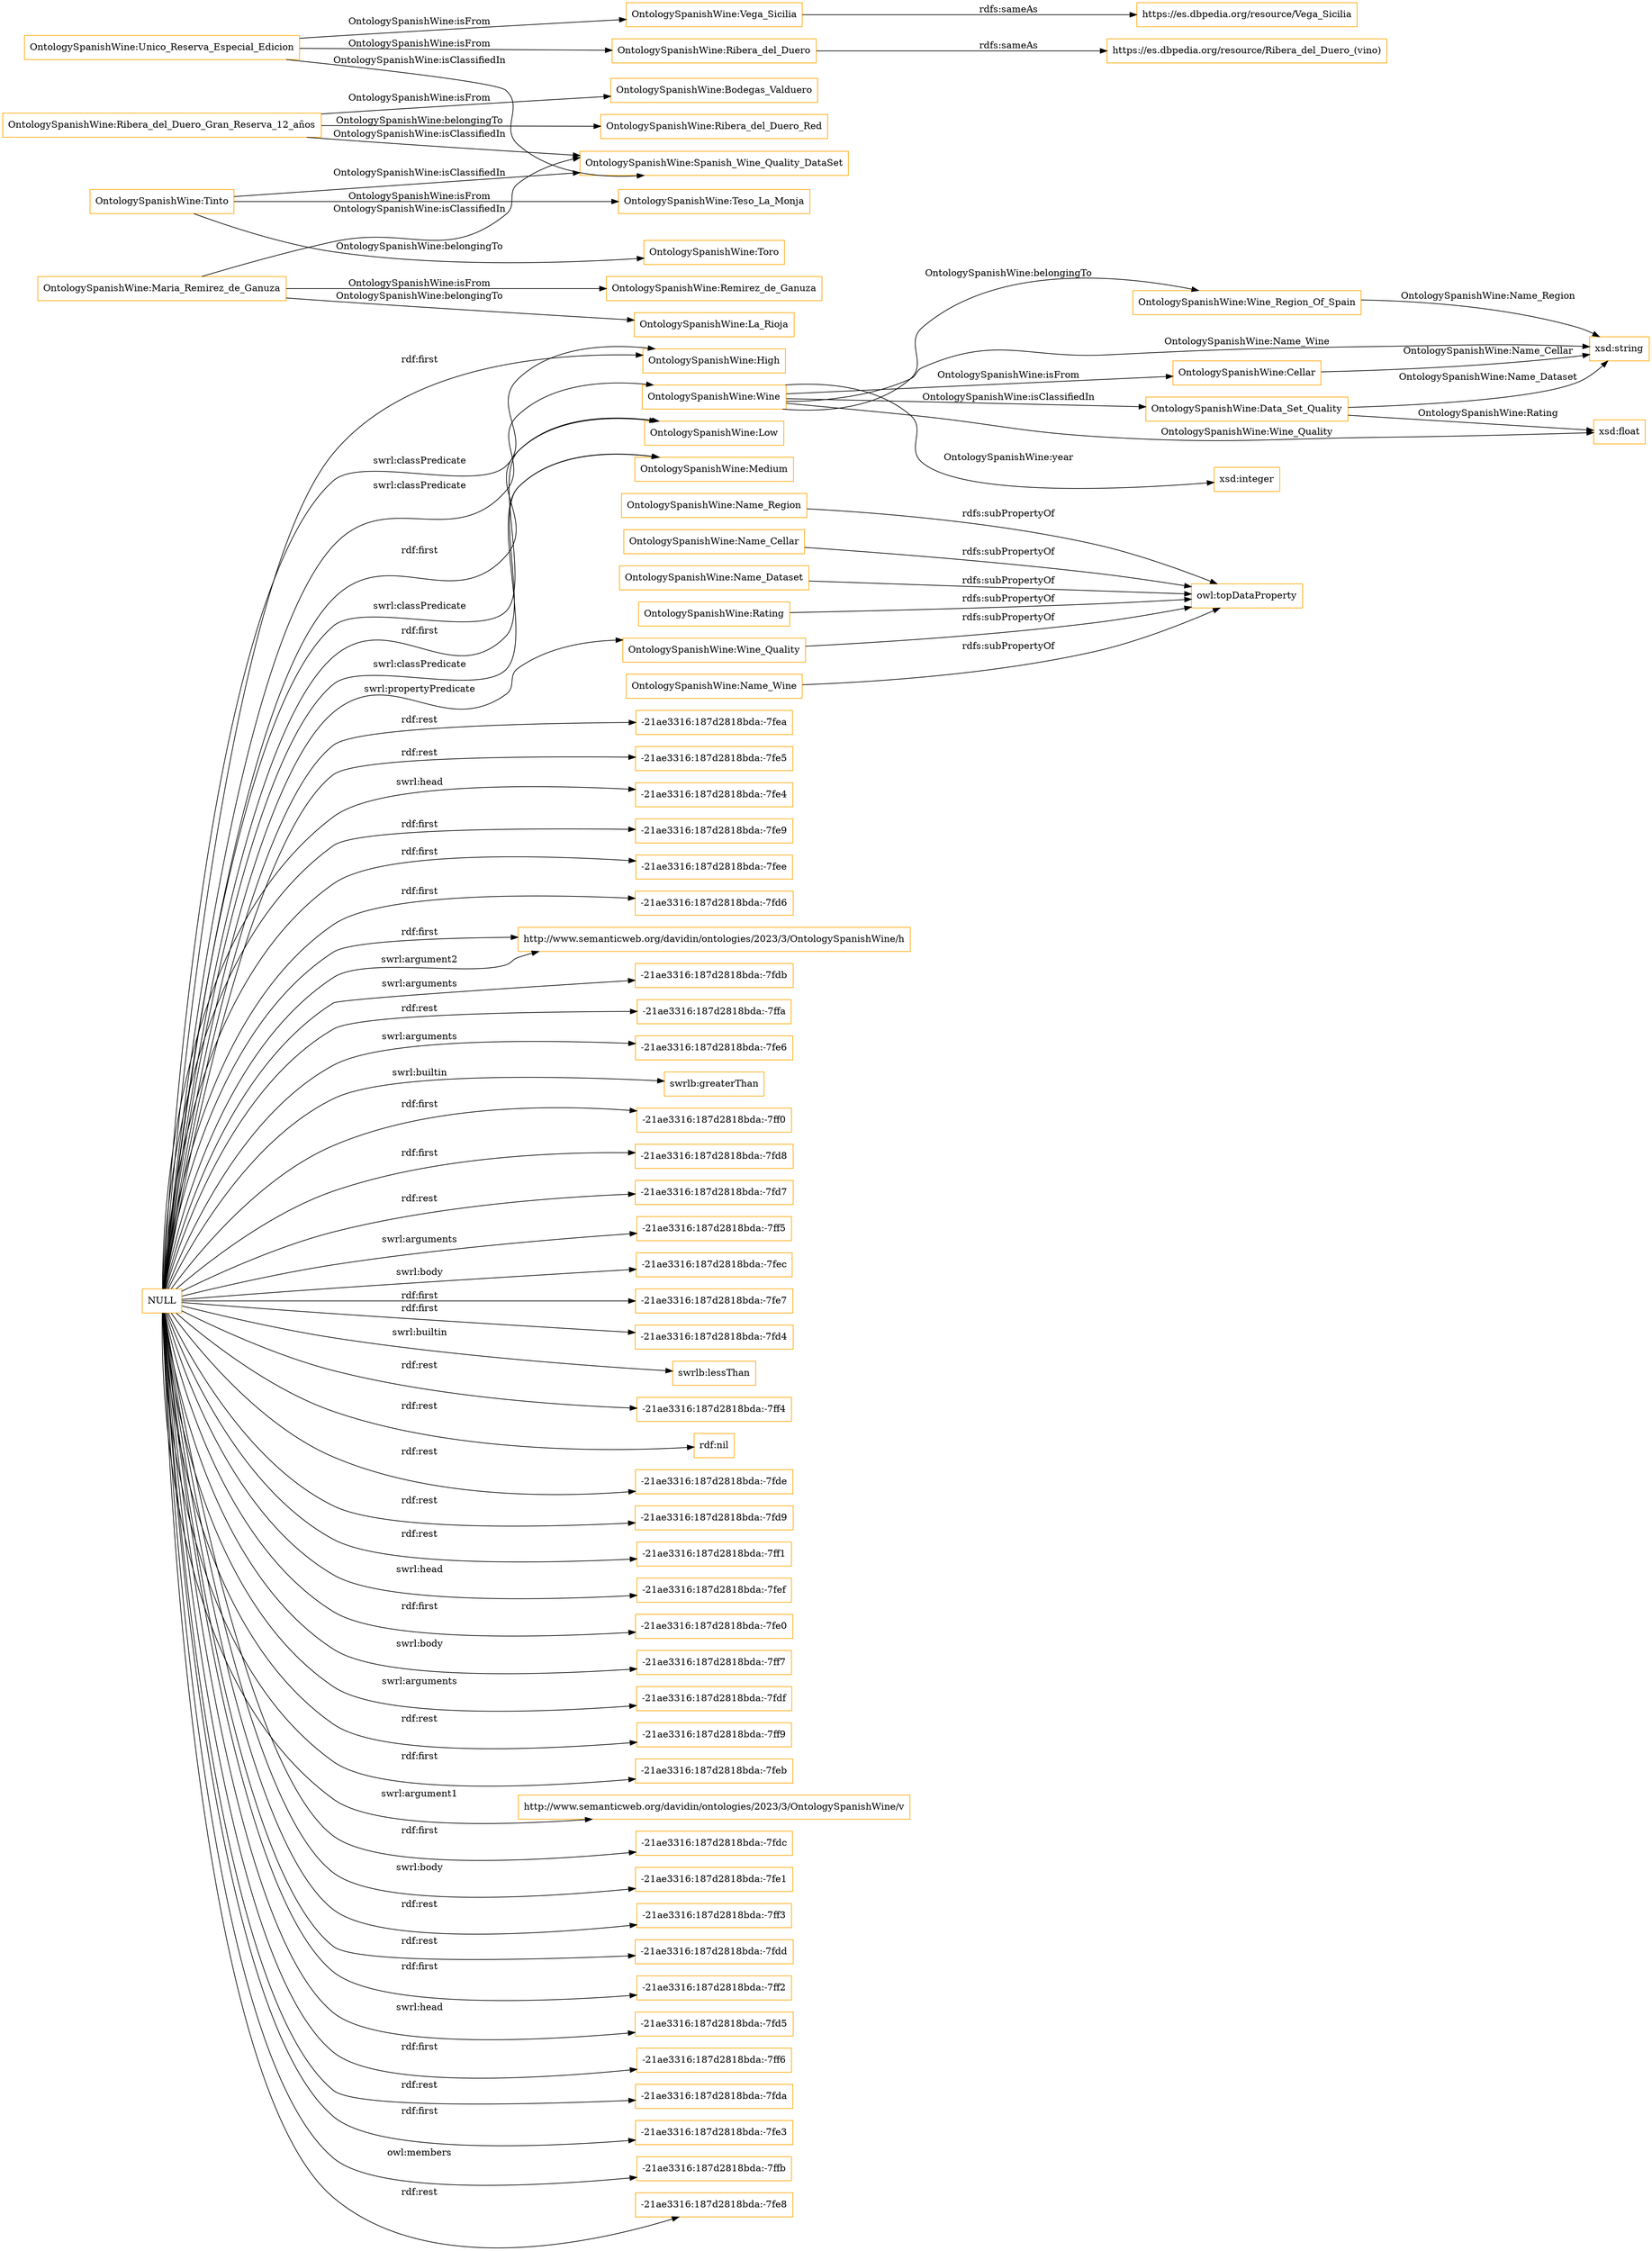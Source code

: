 digraph ar2dtool_diagram { 
rankdir=LR;
size="1501"
node [shape = rectangle, color="orange"]; "OntologySpanishWine:High" "OntologySpanishWine:Wine_Region_Of_Spain" "OntologySpanishWine:Wine" "OntologySpanishWine:Cellar" "OntologySpanishWine:Data_Set_Quality" "OntologySpanishWine:Low" "OntologySpanishWine:Medium" ; /*classes style*/
	"OntologySpanishWine:Name_Region" -> "owl:topDataProperty" [ label = "rdfs:subPropertyOf" ];
	"OntologySpanishWine:Name_Cellar" -> "owl:topDataProperty" [ label = "rdfs:subPropertyOf" ];
	"OntologySpanishWine:Name_Dataset" -> "owl:topDataProperty" [ label = "rdfs:subPropertyOf" ];
	"OntologySpanishWine:Rating" -> "owl:topDataProperty" [ label = "rdfs:subPropertyOf" ];
	"OntologySpanishWine:Wine_Quality" -> "owl:topDataProperty" [ label = "rdfs:subPropertyOf" ];
	"OntologySpanishWine:Unico_Reserva_Especial_Edicion" -> "OntologySpanishWine:Vega_Sicilia" [ label = "OntologySpanishWine:isFrom" ];
	"OntologySpanishWine:Unico_Reserva_Especial_Edicion" -> "OntologySpanishWine:Spanish_Wine_Quality_DataSet" [ label = "OntologySpanishWine:isClassifiedIn" ];
	"OntologySpanishWine:Unico_Reserva_Especial_Edicion" -> "OntologySpanishWine:Ribera_del_Duero" [ label = "OntologySpanishWine:isFrom" ];
	"OntologySpanishWine:Ribera_del_Duero_Gran_Reserva_12_años" -> "OntologySpanishWine:Bodegas_Valduero" [ label = "OntologySpanishWine:isFrom" ];
	"OntologySpanishWine:Ribera_del_Duero_Gran_Reserva_12_años" -> "OntologySpanishWine:Ribera_del_Duero_Red" [ label = "OntologySpanishWine:belongingTo" ];
	"OntologySpanishWine:Ribera_del_Duero_Gran_Reserva_12_años" -> "OntologySpanishWine:Spanish_Wine_Quality_DataSet" [ label = "OntologySpanishWine:isClassifiedIn" ];
	"OntologySpanishWine:Tinto" -> "OntologySpanishWine:Spanish_Wine_Quality_DataSet" [ label = "OntologySpanishWine:isClassifiedIn" ];
	"OntologySpanishWine:Tinto" -> "OntologySpanishWine:Teso_La_Monja" [ label = "OntologySpanishWine:isFrom" ];
	"OntologySpanishWine:Tinto" -> "OntologySpanishWine:Toro" [ label = "OntologySpanishWine:belongingTo" ];
	"OntologySpanishWine:Vega_Sicilia" -> "https://es.dbpedia.org/resource/Vega_Sicilia" [ label = "rdfs:sameAs" ];
	"OntologySpanishWine:Ribera_del_Duero" -> "https://es.dbpedia.org/resource/Ribera_del_Duero_(vino)" [ label = "rdfs:sameAs" ];
	"NULL" -> "-21ae3316:187d2818bda:-7fea" [ label = "rdf:rest" ];
	"NULL" -> "-21ae3316:187d2818bda:-7fe5" [ label = "rdf:rest" ];
	"NULL" -> "-21ae3316:187d2818bda:-7fe4" [ label = "swrl:head" ];
	"NULL" -> "-21ae3316:187d2818bda:-7fe9" [ label = "rdf:first" ];
	"NULL" -> "-21ae3316:187d2818bda:-7fee" [ label = "rdf:first" ];
	"NULL" -> "-21ae3316:187d2818bda:-7fd6" [ label = "rdf:first" ];
	"NULL" -> "http://www.semanticweb.org/davidin/ontologies/2023/3/OntologySpanishWine/h" [ label = "rdf:first" ];
	"NULL" -> "-21ae3316:187d2818bda:-7fdb" [ label = "swrl:arguments" ];
	"NULL" -> "OntologySpanishWine:Low" [ label = "rdf:first" ];
	"NULL" -> "-21ae3316:187d2818bda:-7ffa" [ label = "rdf:rest" ];
	"NULL" -> "-21ae3316:187d2818bda:-7fe6" [ label = "swrl:arguments" ];
	"NULL" -> "swrlb:greaterThan" [ label = "swrl:builtin" ];
	"NULL" -> "-21ae3316:187d2818bda:-7ff0" [ label = "rdf:first" ];
	"NULL" -> "-21ae3316:187d2818bda:-7fd8" [ label = "rdf:first" ];
	"NULL" -> "-21ae3316:187d2818bda:-7fd7" [ label = "rdf:rest" ];
	"NULL" -> "-21ae3316:187d2818bda:-7ff5" [ label = "swrl:arguments" ];
	"NULL" -> "-21ae3316:187d2818bda:-7fec" [ label = "swrl:body" ];
	"NULL" -> "-21ae3316:187d2818bda:-7fe7" [ label = "rdf:first" ];
	"NULL" -> "-21ae3316:187d2818bda:-7fd4" [ label = "rdf:first" ];
	"NULL" -> "swrlb:lessThan" [ label = "swrl:builtin" ];
	"NULL" -> "-21ae3316:187d2818bda:-7ff4" [ label = "rdf:rest" ];
	"NULL" -> "rdf:nil" [ label = "rdf:rest" ];
	"NULL" -> "-21ae3316:187d2818bda:-7fde" [ label = "rdf:rest" ];
	"NULL" -> "-21ae3316:187d2818bda:-7fd9" [ label = "rdf:rest" ];
	"NULL" -> "-21ae3316:187d2818bda:-7ff1" [ label = "rdf:rest" ];
	"NULL" -> "-21ae3316:187d2818bda:-7fef" [ label = "swrl:head" ];
	"NULL" -> "OntologySpanishWine:Medium" [ label = "rdf:first" ];
	"NULL" -> "OntologySpanishWine:High" [ label = "rdf:first" ];
	"NULL" -> "-21ae3316:187d2818bda:-7fe0" [ label = "rdf:first" ];
	"NULL" -> "-21ae3316:187d2818bda:-7ff7" [ label = "swrl:body" ];
	"NULL" -> "OntologySpanishWine:Medium" [ label = "swrl:classPredicate" ];
	"NULL" -> "-21ae3316:187d2818bda:-7fdf" [ label = "swrl:arguments" ];
	"NULL" -> "-21ae3316:187d2818bda:-7ff9" [ label = "rdf:rest" ];
	"NULL" -> "-21ae3316:187d2818bda:-7feb" [ label = "rdf:first" ];
	"NULL" -> "http://www.semanticweb.org/davidin/ontologies/2023/3/OntologySpanishWine/v" [ label = "swrl:argument1" ];
	"NULL" -> "-21ae3316:187d2818bda:-7fdc" [ label = "rdf:first" ];
	"NULL" -> "-21ae3316:187d2818bda:-7fe1" [ label = "swrl:body" ];
	"NULL" -> "-21ae3316:187d2818bda:-7ff3" [ label = "rdf:rest" ];
	"NULL" -> "http://www.semanticweb.org/davidin/ontologies/2023/3/OntologySpanishWine/h" [ label = "swrl:argument2" ];
	"NULL" -> "-21ae3316:187d2818bda:-7fdd" [ label = "rdf:rest" ];
	"NULL" -> "-21ae3316:187d2818bda:-7ff2" [ label = "rdf:first" ];
	"NULL" -> "OntologySpanishWine:High" [ label = "swrl:classPredicate" ];
	"NULL" -> "-21ae3316:187d2818bda:-7fd5" [ label = "swrl:head" ];
	"NULL" -> "-21ae3316:187d2818bda:-7ff6" [ label = "rdf:first" ];
	"NULL" -> "OntologySpanishWine:Wine" [ label = "swrl:classPredicate" ];
	"NULL" -> "OntologySpanishWine:Low" [ label = "swrl:classPredicate" ];
	"NULL" -> "OntologySpanishWine:Wine_Quality" [ label = "swrl:propertyPredicate" ];
	"NULL" -> "-21ae3316:187d2818bda:-7fda" [ label = "rdf:rest" ];
	"NULL" -> "-21ae3316:187d2818bda:-7fe3" [ label = "rdf:first" ];
	"NULL" -> "-21ae3316:187d2818bda:-7ffb" [ label = "owl:members" ];
	"NULL" -> "-21ae3316:187d2818bda:-7fe8" [ label = "rdf:rest" ];
	"OntologySpanishWine:Maria_Remirez_de_Ganuza" -> "OntologySpanishWine:La_Rioja" [ label = "OntologySpanishWine:belongingTo" ];
	"OntologySpanishWine:Maria_Remirez_de_Ganuza" -> "OntologySpanishWine:Remirez_de_Ganuza" [ label = "OntologySpanishWine:isFrom" ];
	"OntologySpanishWine:Maria_Remirez_de_Ganuza" -> "OntologySpanishWine:Spanish_Wine_Quality_DataSet" [ label = "OntologySpanishWine:isClassifiedIn" ];
	"OntologySpanishWine:Name_Wine" -> "owl:topDataProperty" [ label = "rdfs:subPropertyOf" ];
	"OntologySpanishWine:Wine" -> "OntologySpanishWine:Wine_Region_Of_Spain" [ label = "OntologySpanishWine:belongingTo" ];
	"OntologySpanishWine:Wine" -> "OntologySpanishWine:Data_Set_Quality" [ label = "OntologySpanishWine:isClassifiedIn" ];
	"OntologySpanishWine:Wine_Region_Of_Spain" -> "xsd:string" [ label = "OntologySpanishWine:Name_Region" ];
	"OntologySpanishWine:Wine" -> "OntologySpanishWine:Cellar" [ label = "OntologySpanishWine:isFrom" ];
	"OntologySpanishWine:Data_Set_Quality" -> "xsd:float" [ label = "OntologySpanishWine:Rating" ];
	"OntologySpanishWine:Wine" -> "xsd:string" [ label = "OntologySpanishWine:Name_Wine" ];
	"OntologySpanishWine:Wine" -> "xsd:integer" [ label = "OntologySpanishWine:year" ];
	"OntologySpanishWine:Data_Set_Quality" -> "xsd:string" [ label = "OntologySpanishWine:Name_Dataset" ];
	"OntologySpanishWine:Cellar" -> "xsd:string" [ label = "OntologySpanishWine:Name_Cellar" ];
	"OntologySpanishWine:Wine" -> "xsd:float" [ label = "OntologySpanishWine:Wine_Quality" ];

}
